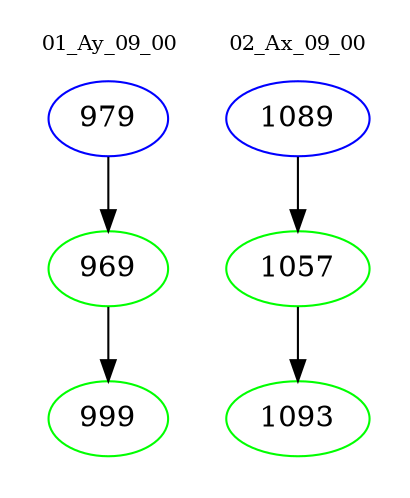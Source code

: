 digraph{
subgraph cluster_0 {
color = white
label = "01_Ay_09_00";
fontsize=10;
T0_979 [label="979", color="blue"]
T0_979 -> T0_969 [color="black"]
T0_969 [label="969", color="green"]
T0_969 -> T0_999 [color="black"]
T0_999 [label="999", color="green"]
}
subgraph cluster_1 {
color = white
label = "02_Ax_09_00";
fontsize=10;
T1_1089 [label="1089", color="blue"]
T1_1089 -> T1_1057 [color="black"]
T1_1057 [label="1057", color="green"]
T1_1057 -> T1_1093 [color="black"]
T1_1093 [label="1093", color="green"]
}
}
